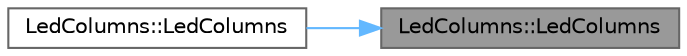 digraph "LedColumns::LedColumns"
{
 // LATEX_PDF_SIZE
  bgcolor="transparent";
  edge [fontname=Helvetica,fontsize=10,labelfontname=Helvetica,labelfontsize=10];
  node [fontname=Helvetica,fontsize=10,shape=box,height=0.2,width=0.4];
  rankdir="RL";
  Node1 [id="Node000001",label="LedColumns::LedColumns",height=0.2,width=0.4,color="gray40", fillcolor="grey60", style="filled", fontcolor="black",tooltip=" "];
  Node1 -> Node2 [id="edge1_Node000001_Node000002",dir="back",color="steelblue1",style="solid",tooltip=" "];
  Node2 [id="Node000002",label="LedColumns::LedColumns",height=0.2,width=0.4,color="grey40", fillcolor="white", style="filled",URL="$d7/d4a/struct_led_columns_a11b66bccd2454519f54063e9573e10d6.html#a11b66bccd2454519f54063e9573e10d6",tooltip=" "];
}
